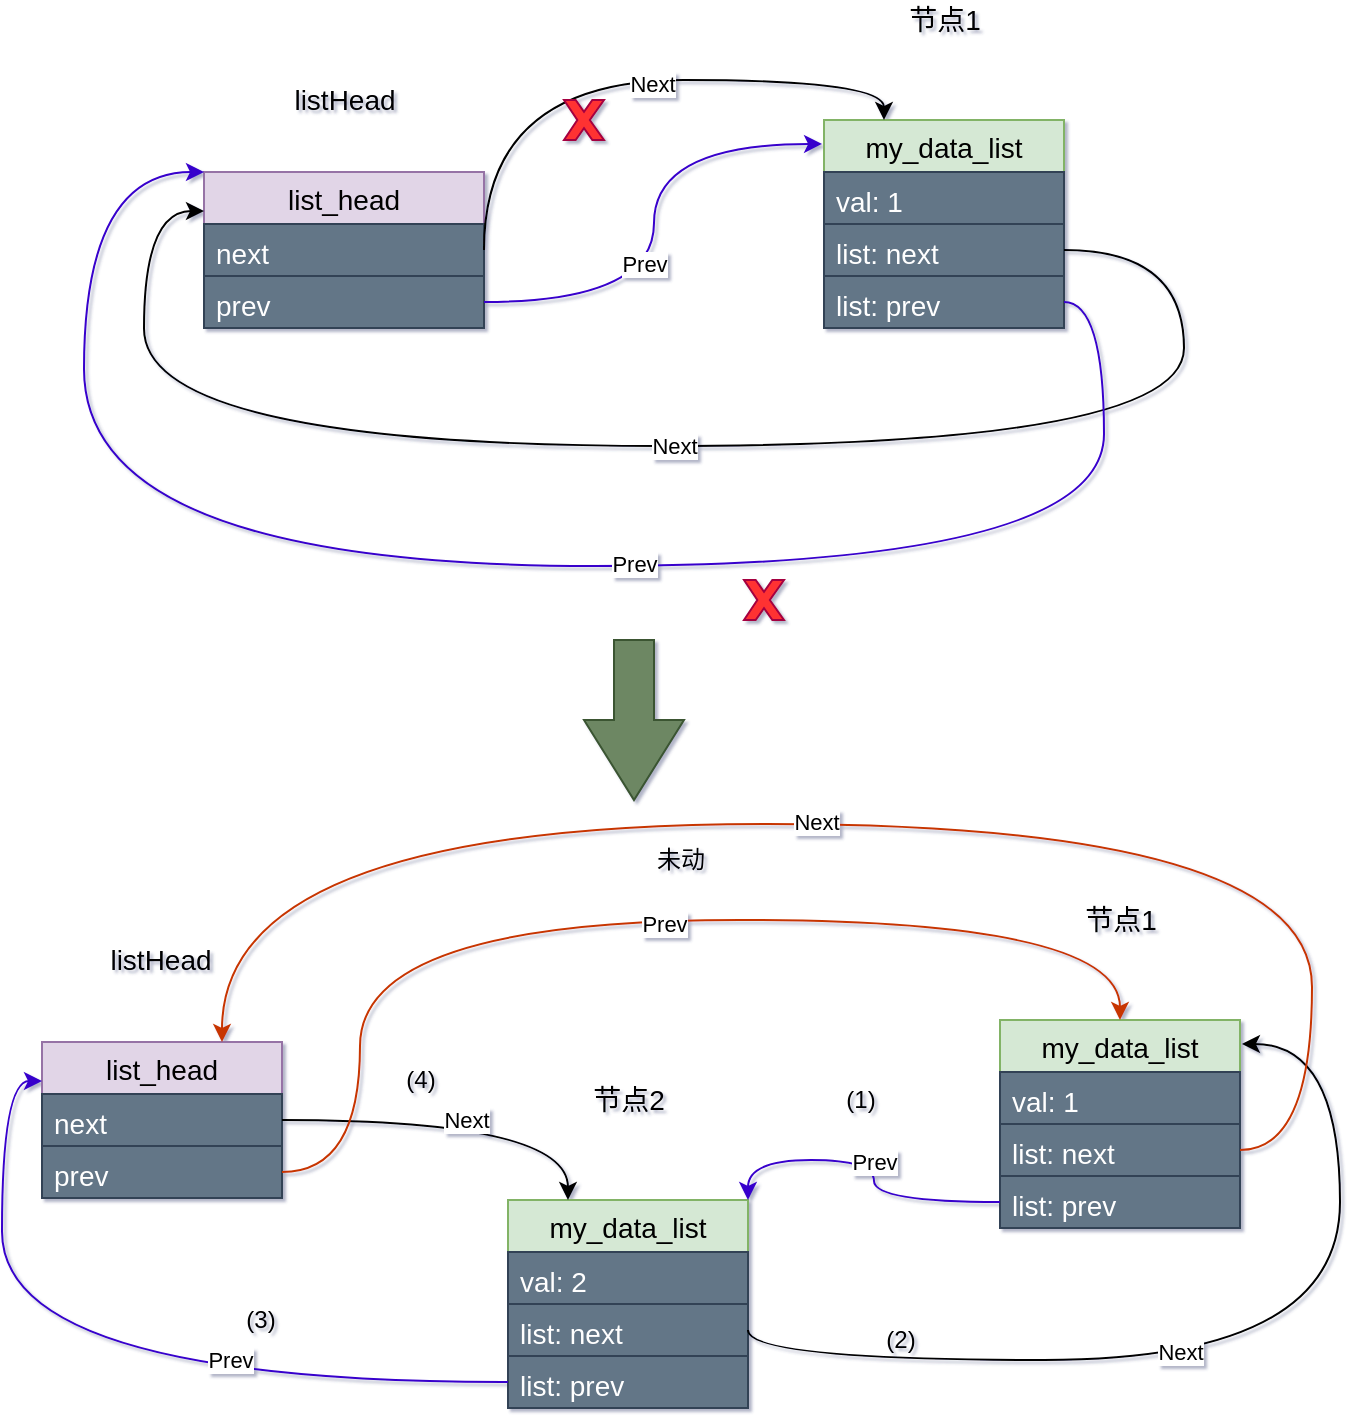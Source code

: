 <mxfile version="14.4.8" type="github">
  <diagram id="wLmYwv8RiDki7RKgNCyT" name="第 1 页">
    <mxGraphModel dx="1422" dy="706" grid="0" gridSize="10" guides="1" tooltips="1" connect="1" arrows="1" fold="1" page="1" pageScale="1" pageWidth="827" pageHeight="1169" math="0" shadow="1">
      <root>
        <mxCell id="0" />
        <mxCell id="1" parent="0" />
        <mxCell id="G8alca-e6VUIbrc9lNpL-111" value="" style="group" vertex="1" connectable="0" parent="1">
          <mxGeometry x="110" y="80" width="550" height="283" as="geometry" />
        </mxCell>
        <mxCell id="G8alca-e6VUIbrc9lNpL-112" value="" style="group" vertex="1" connectable="0" parent="G8alca-e6VUIbrc9lNpL-111">
          <mxGeometry x="370" width="120" height="164" as="geometry" />
        </mxCell>
        <mxCell id="G8alca-e6VUIbrc9lNpL-113" value="my_data_list" style="swimlane;fontStyle=0;childLayout=stackLayout;horizontal=1;startSize=26;fillColor=#d5e8d4;horizontalStack=0;resizeParent=1;resizeParentMax=0;resizeLast=0;collapsible=1;marginBottom=0;fontSize=14;strokeColor=#82b366;" vertex="1" parent="G8alca-e6VUIbrc9lNpL-112">
          <mxGeometry y="60" width="120" height="104" as="geometry" />
        </mxCell>
        <mxCell id="G8alca-e6VUIbrc9lNpL-114" value="val: 1" style="text;strokeColor=#314354;fillColor=#647687;align=left;verticalAlign=top;spacingLeft=4;spacingRight=4;overflow=hidden;rotatable=0;points=[[0,0.5],[1,0.5]];portConstraint=eastwest;fontColor=#ffffff;fontSize=14;" vertex="1" parent="G8alca-e6VUIbrc9lNpL-113">
          <mxGeometry y="26" width="120" height="26" as="geometry" />
        </mxCell>
        <mxCell id="G8alca-e6VUIbrc9lNpL-115" value="list: next" style="text;strokeColor=#314354;fillColor=#647687;align=left;verticalAlign=top;spacingLeft=4;spacingRight=4;overflow=hidden;rotatable=0;points=[[0,0.5],[1,0.5]];portConstraint=eastwest;fontColor=#ffffff;fontSize=14;" vertex="1" parent="G8alca-e6VUIbrc9lNpL-113">
          <mxGeometry y="52" width="120" height="26" as="geometry" />
        </mxCell>
        <mxCell id="G8alca-e6VUIbrc9lNpL-116" value="list: prev" style="text;strokeColor=#314354;fillColor=#647687;align=left;verticalAlign=top;spacingLeft=4;spacingRight=4;overflow=hidden;rotatable=0;points=[[0,0.5],[1,0.5]];portConstraint=eastwest;fontColor=#ffffff;fontSize=14;" vertex="1" parent="G8alca-e6VUIbrc9lNpL-113">
          <mxGeometry y="78" width="120" height="26" as="geometry" />
        </mxCell>
        <mxCell id="G8alca-e6VUIbrc9lNpL-117" value="节点1" style="text;html=1;align=center;verticalAlign=middle;resizable=0;points=[];autosize=1;fontSize=14;" vertex="1" parent="G8alca-e6VUIbrc9lNpL-112">
          <mxGeometry x="35" width="50" height="20" as="geometry" />
        </mxCell>
        <mxCell id="G8alca-e6VUIbrc9lNpL-118" value="list_head" style="swimlane;fontStyle=0;childLayout=stackLayout;horizontal=1;startSize=26;fillColor=#e1d5e7;horizontalStack=0;resizeParent=1;resizeParentMax=0;resizeLast=0;collapsible=1;marginBottom=0;fontSize=14;strokeColor=#9673a6;" vertex="1" parent="G8alca-e6VUIbrc9lNpL-111">
          <mxGeometry x="60" y="86" width="140" height="78" as="geometry" />
        </mxCell>
        <mxCell id="G8alca-e6VUIbrc9lNpL-119" value="next" style="text;strokeColor=#314354;fillColor=#647687;align=left;verticalAlign=top;spacingLeft=4;spacingRight=4;overflow=hidden;rotatable=0;points=[[0,0.5],[1,0.5]];portConstraint=eastwest;fontColor=#ffffff;fontSize=14;" vertex="1" parent="G8alca-e6VUIbrc9lNpL-118">
          <mxGeometry y="26" width="140" height="26" as="geometry" />
        </mxCell>
        <mxCell id="G8alca-e6VUIbrc9lNpL-120" value="prev" style="text;strokeColor=#314354;fillColor=#647687;align=left;verticalAlign=top;spacingLeft=4;spacingRight=4;overflow=hidden;rotatable=0;points=[[0,0.5],[1,0.5]];portConstraint=eastwest;fontColor=#ffffff;fontSize=14;" vertex="1" parent="G8alca-e6VUIbrc9lNpL-118">
          <mxGeometry y="52" width="140" height="26" as="geometry" />
        </mxCell>
        <mxCell id="G8alca-e6VUIbrc9lNpL-121" value="listHead" style="text;html=1;align=center;verticalAlign=middle;resizable=0;points=[];autosize=1;fontSize=14;" vertex="1" parent="G8alca-e6VUIbrc9lNpL-111">
          <mxGeometry x="95" y="40" width="70" height="20" as="geometry" />
        </mxCell>
        <mxCell id="G8alca-e6VUIbrc9lNpL-122" style="edgeStyle=orthogonalEdgeStyle;curved=1;rounded=0;orthogonalLoop=1;jettySize=auto;html=1;exitX=1;exitY=0.5;exitDx=0;exitDy=0;entryX=-0.008;entryY=0.115;entryDx=0;entryDy=0;entryPerimeter=0;fillColor=#6a00ff;strokeColor=#3700CC;" edge="1" parent="G8alca-e6VUIbrc9lNpL-111" source="G8alca-e6VUIbrc9lNpL-120" target="G8alca-e6VUIbrc9lNpL-113">
          <mxGeometry relative="1" as="geometry" />
        </mxCell>
        <mxCell id="G8alca-e6VUIbrc9lNpL-123" value="Prev" style="edgeLabel;html=1;align=center;verticalAlign=middle;resizable=0;points=[];" vertex="1" connectable="0" parent="G8alca-e6VUIbrc9lNpL-122">
          <mxGeometry x="-0.161" y="5" relative="1" as="geometry">
            <mxPoint as="offset" />
          </mxGeometry>
        </mxCell>
        <mxCell id="G8alca-e6VUIbrc9lNpL-125" value="Next" style="edgeStyle=orthogonalEdgeStyle;curved=1;rounded=0;orthogonalLoop=1;jettySize=auto;html=1;exitX=1;exitY=0.5;exitDx=0;exitDy=0;entryX=0;entryY=0.25;entryDx=0;entryDy=0;" edge="1" parent="G8alca-e6VUIbrc9lNpL-111" source="G8alca-e6VUIbrc9lNpL-115" target="G8alca-e6VUIbrc9lNpL-118">
          <mxGeometry relative="1" as="geometry">
            <Array as="points">
              <mxPoint x="550" y="125" />
              <mxPoint x="550" y="223" />
              <mxPoint x="30" y="223" />
              <mxPoint x="30" y="106" />
            </Array>
          </mxGeometry>
        </mxCell>
        <mxCell id="G8alca-e6VUIbrc9lNpL-127" style="edgeStyle=orthogonalEdgeStyle;curved=1;rounded=0;orthogonalLoop=1;jettySize=auto;html=1;exitX=1;exitY=0.5;exitDx=0;exitDy=0;entryX=0;entryY=0;entryDx=0;entryDy=0;fillColor=#6a00ff;strokeColor=#3700CC;" edge="1" parent="G8alca-e6VUIbrc9lNpL-111" source="G8alca-e6VUIbrc9lNpL-116" target="G8alca-e6VUIbrc9lNpL-118">
          <mxGeometry relative="1" as="geometry">
            <Array as="points">
              <mxPoint x="510" y="151" />
              <mxPoint x="510" y="283" />
              <mxPoint y="283" />
              <mxPoint y="86" />
            </Array>
          </mxGeometry>
        </mxCell>
        <mxCell id="G8alca-e6VUIbrc9lNpL-128" value="Prev" style="edgeLabel;html=1;align=center;verticalAlign=middle;resizable=0;points=[];" vertex="1" connectable="0" parent="G8alca-e6VUIbrc9lNpL-127">
          <mxGeometry x="-0.158" y="-1" relative="1" as="geometry">
            <mxPoint as="offset" />
          </mxGeometry>
        </mxCell>
        <mxCell id="G8alca-e6VUIbrc9lNpL-130" style="edgeStyle=orthogonalEdgeStyle;curved=1;rounded=0;orthogonalLoop=1;jettySize=auto;html=1;exitX=1;exitY=0.5;exitDx=0;exitDy=0;entryX=0.25;entryY=0;entryDx=0;entryDy=0;" edge="1" parent="G8alca-e6VUIbrc9lNpL-111" source="G8alca-e6VUIbrc9lNpL-119" target="G8alca-e6VUIbrc9lNpL-113">
          <mxGeometry relative="1" as="geometry">
            <Array as="points">
              <mxPoint x="200" y="40" />
              <mxPoint x="400" y="40" />
            </Array>
          </mxGeometry>
        </mxCell>
        <mxCell id="G8alca-e6VUIbrc9lNpL-131" value="Next" style="edgeLabel;html=1;align=center;verticalAlign=middle;resizable=0;points=[];" vertex="1" connectable="0" parent="G8alca-e6VUIbrc9lNpL-130">
          <mxGeometry x="0.108" y="-2" relative="1" as="geometry">
            <mxPoint as="offset" />
          </mxGeometry>
        </mxCell>
        <mxCell id="G8alca-e6VUIbrc9lNpL-183" value="" style="verticalLabelPosition=bottom;verticalAlign=top;html=1;shape=mxgraph.basic.x;strokeColor=#A50040;fontColor=#ffffff;fillColor=#FF3333;" vertex="1" parent="G8alca-e6VUIbrc9lNpL-111">
          <mxGeometry x="240" y="50" width="20" height="20" as="geometry" />
        </mxCell>
        <mxCell id="G8alca-e6VUIbrc9lNpL-178" value="" style="verticalLabelPosition=bottom;verticalAlign=top;html=1;shape=mxgraph.basic.x;strokeColor=#A50040;fontColor=#ffffff;fillColor=#FF3333;" vertex="1" parent="1">
          <mxGeometry x="440" y="370" width="20" height="20" as="geometry" />
        </mxCell>
        <mxCell id="G8alca-e6VUIbrc9lNpL-199" value="" style="group" vertex="1" connectable="0" parent="1">
          <mxGeometry x="89" y="500" width="649" height="284" as="geometry" />
        </mxCell>
        <mxCell id="G8alca-e6VUIbrc9lNpL-155" value="" style="group" vertex="1" connectable="0" parent="G8alca-e6VUIbrc9lNpL-199">
          <mxGeometry x="233" y="120" width="120" height="164" as="geometry" />
        </mxCell>
        <mxCell id="G8alca-e6VUIbrc9lNpL-156" value="my_data_list" style="swimlane;fontStyle=0;childLayout=stackLayout;horizontal=1;startSize=26;fillColor=#d5e8d4;horizontalStack=0;resizeParent=1;resizeParentMax=0;resizeLast=0;collapsible=1;marginBottom=0;fontSize=14;strokeColor=#82b366;" vertex="1" parent="G8alca-e6VUIbrc9lNpL-155">
          <mxGeometry y="60" width="120" height="104" as="geometry" />
        </mxCell>
        <mxCell id="G8alca-e6VUIbrc9lNpL-157" value="val: 2" style="text;strokeColor=#314354;fillColor=#647687;align=left;verticalAlign=top;spacingLeft=4;spacingRight=4;overflow=hidden;rotatable=0;points=[[0,0.5],[1,0.5]];portConstraint=eastwest;fontColor=#ffffff;fontSize=14;" vertex="1" parent="G8alca-e6VUIbrc9lNpL-156">
          <mxGeometry y="26" width="120" height="26" as="geometry" />
        </mxCell>
        <mxCell id="G8alca-e6VUIbrc9lNpL-158" value="list: next" style="text;strokeColor=#314354;fillColor=#647687;align=left;verticalAlign=top;spacingLeft=4;spacingRight=4;overflow=hidden;rotatable=0;points=[[0,0.5],[1,0.5]];portConstraint=eastwest;fontColor=#ffffff;fontSize=14;" vertex="1" parent="G8alca-e6VUIbrc9lNpL-156">
          <mxGeometry y="52" width="120" height="26" as="geometry" />
        </mxCell>
        <mxCell id="G8alca-e6VUIbrc9lNpL-159" value="list: prev" style="text;strokeColor=#314354;fillColor=#647687;align=left;verticalAlign=top;spacingLeft=4;spacingRight=4;overflow=hidden;rotatable=0;points=[[0,0.5],[1,0.5]];portConstraint=eastwest;fontColor=#ffffff;fontSize=14;" vertex="1" parent="G8alca-e6VUIbrc9lNpL-156">
          <mxGeometry y="78" width="120" height="26" as="geometry" />
        </mxCell>
        <mxCell id="G8alca-e6VUIbrc9lNpL-160" value="节点2" style="text;html=1;align=center;verticalAlign=middle;resizable=0;points=[];autosize=1;fontSize=14;" vertex="1" parent="G8alca-e6VUIbrc9lNpL-155">
          <mxGeometry x="35" width="50" height="20" as="geometry" />
        </mxCell>
        <mxCell id="G8alca-e6VUIbrc9lNpL-161" value="list_head" style="swimlane;fontStyle=0;childLayout=stackLayout;horizontal=1;startSize=26;fillColor=#e1d5e7;horizontalStack=0;resizeParent=1;resizeParentMax=0;resizeLast=0;collapsible=1;marginBottom=0;fontSize=14;strokeColor=#9673a6;" vertex="1" parent="G8alca-e6VUIbrc9lNpL-199">
          <mxGeometry y="101" width="120" height="78" as="geometry" />
        </mxCell>
        <mxCell id="G8alca-e6VUIbrc9lNpL-162" value="next" style="text;strokeColor=#314354;fillColor=#647687;align=left;verticalAlign=top;spacingLeft=4;spacingRight=4;overflow=hidden;rotatable=0;points=[[0,0.5],[1,0.5]];portConstraint=eastwest;fontColor=#ffffff;fontSize=14;" vertex="1" parent="G8alca-e6VUIbrc9lNpL-161">
          <mxGeometry y="26" width="120" height="26" as="geometry" />
        </mxCell>
        <mxCell id="G8alca-e6VUIbrc9lNpL-163" value="prev" style="text;strokeColor=#314354;fillColor=#647687;align=left;verticalAlign=top;spacingLeft=4;spacingRight=4;overflow=hidden;rotatable=0;points=[[0,0.5],[1,0.5]];portConstraint=eastwest;fontColor=#ffffff;fontSize=14;" vertex="1" parent="G8alca-e6VUIbrc9lNpL-161">
          <mxGeometry y="52" width="120" height="26" as="geometry" />
        </mxCell>
        <mxCell id="G8alca-e6VUIbrc9lNpL-164" value="listHead" style="text;html=1;align=center;verticalAlign=middle;resizable=0;points=[];autosize=1;fontSize=14;" vertex="1" parent="G8alca-e6VUIbrc9lNpL-199">
          <mxGeometry x="24" y="50" width="70" height="20" as="geometry" />
        </mxCell>
        <mxCell id="G8alca-e6VUIbrc9lNpL-172" value="" style="group" vertex="1" connectable="0" parent="G8alca-e6VUIbrc9lNpL-199">
          <mxGeometry x="479" y="30" width="120" height="164" as="geometry" />
        </mxCell>
        <mxCell id="G8alca-e6VUIbrc9lNpL-173" value="my_data_list" style="swimlane;fontStyle=0;childLayout=stackLayout;horizontal=1;startSize=26;fillColor=#d5e8d4;horizontalStack=0;resizeParent=1;resizeParentMax=0;resizeLast=0;collapsible=1;marginBottom=0;fontSize=14;strokeColor=#82b366;" vertex="1" parent="G8alca-e6VUIbrc9lNpL-172">
          <mxGeometry y="60" width="120" height="104" as="geometry" />
        </mxCell>
        <mxCell id="G8alca-e6VUIbrc9lNpL-174" value="val: 1" style="text;strokeColor=#314354;fillColor=#647687;align=left;verticalAlign=top;spacingLeft=4;spacingRight=4;overflow=hidden;rotatable=0;points=[[0,0.5],[1,0.5]];portConstraint=eastwest;fontColor=#ffffff;fontSize=14;" vertex="1" parent="G8alca-e6VUIbrc9lNpL-173">
          <mxGeometry y="26" width="120" height="26" as="geometry" />
        </mxCell>
        <mxCell id="G8alca-e6VUIbrc9lNpL-175" value="list: next" style="text;strokeColor=#314354;fillColor=#647687;align=left;verticalAlign=top;spacingLeft=4;spacingRight=4;overflow=hidden;rotatable=0;points=[[0,0.5],[1,0.5]];portConstraint=eastwest;fontColor=#ffffff;fontSize=14;" vertex="1" parent="G8alca-e6VUIbrc9lNpL-173">
          <mxGeometry y="52" width="120" height="26" as="geometry" />
        </mxCell>
        <mxCell id="G8alca-e6VUIbrc9lNpL-176" value="list: prev" style="text;strokeColor=#314354;fillColor=#647687;align=left;verticalAlign=top;spacingLeft=4;spacingRight=4;overflow=hidden;rotatable=0;points=[[0,0.5],[1,0.5]];portConstraint=eastwest;fontColor=#ffffff;fontSize=14;" vertex="1" parent="G8alca-e6VUIbrc9lNpL-173">
          <mxGeometry y="78" width="120" height="26" as="geometry" />
        </mxCell>
        <mxCell id="G8alca-e6VUIbrc9lNpL-177" value="节点1" style="text;html=1;align=center;verticalAlign=middle;resizable=0;points=[];autosize=1;fontSize=14;" vertex="1" parent="G8alca-e6VUIbrc9lNpL-172">
          <mxGeometry x="35" width="50" height="20" as="geometry" />
        </mxCell>
        <mxCell id="G8alca-e6VUIbrc9lNpL-186" value="Prev" style="edgeStyle=orthogonalEdgeStyle;curved=1;rounded=0;orthogonalLoop=1;jettySize=auto;html=1;exitX=0;exitY=0.5;exitDx=0;exitDy=0;entryX=1;entryY=0;entryDx=0;entryDy=0;fillColor=#6a00ff;strokeColor=#3700CC;" edge="1" parent="G8alca-e6VUIbrc9lNpL-199" source="G8alca-e6VUIbrc9lNpL-176" target="G8alca-e6VUIbrc9lNpL-156">
          <mxGeometry relative="1" as="geometry" />
        </mxCell>
        <mxCell id="G8alca-e6VUIbrc9lNpL-187" style="edgeStyle=orthogonalEdgeStyle;curved=1;rounded=0;orthogonalLoop=1;jettySize=auto;html=1;exitX=1;exitY=0.5;exitDx=0;exitDy=0;entryX=1.008;entryY=0.115;entryDx=0;entryDy=0;entryPerimeter=0;" edge="1" parent="G8alca-e6VUIbrc9lNpL-199" source="G8alca-e6VUIbrc9lNpL-158" target="G8alca-e6VUIbrc9lNpL-173">
          <mxGeometry relative="1" as="geometry">
            <Array as="points">
              <mxPoint x="353" y="260" />
              <mxPoint x="649" y="260" />
              <mxPoint x="649" y="102" />
            </Array>
          </mxGeometry>
        </mxCell>
        <mxCell id="G8alca-e6VUIbrc9lNpL-188" value="Next" style="edgeLabel;html=1;align=center;verticalAlign=middle;resizable=0;points=[];" vertex="1" connectable="0" parent="G8alca-e6VUIbrc9lNpL-187">
          <mxGeometry x="-0.108" y="4" relative="1" as="geometry">
            <mxPoint as="offset" />
          </mxGeometry>
        </mxCell>
        <mxCell id="G8alca-e6VUIbrc9lNpL-189" value="(1)" style="text;html=1;align=center;verticalAlign=middle;resizable=0;points=[];autosize=1;" vertex="1" parent="G8alca-e6VUIbrc9lNpL-199">
          <mxGeometry x="394" y="120" width="30" height="20" as="geometry" />
        </mxCell>
        <mxCell id="G8alca-e6VUIbrc9lNpL-190" value="(2)" style="text;html=1;align=center;verticalAlign=middle;resizable=0;points=[];autosize=1;" vertex="1" parent="G8alca-e6VUIbrc9lNpL-199">
          <mxGeometry x="414" y="240" width="30" height="20" as="geometry" />
        </mxCell>
        <mxCell id="G8alca-e6VUIbrc9lNpL-191" style="edgeStyle=orthogonalEdgeStyle;curved=1;rounded=0;orthogonalLoop=1;jettySize=auto;html=1;exitX=0;exitY=0.5;exitDx=0;exitDy=0;entryX=0;entryY=0.25;entryDx=0;entryDy=0;fillColor=#6a00ff;strokeColor=#3700CC;" edge="1" parent="G8alca-e6VUIbrc9lNpL-199" source="G8alca-e6VUIbrc9lNpL-159" target="G8alca-e6VUIbrc9lNpL-161">
          <mxGeometry relative="1" as="geometry" />
        </mxCell>
        <mxCell id="G8alca-e6VUIbrc9lNpL-193" value="Prev" style="edgeLabel;html=1;align=center;verticalAlign=middle;resizable=0;points=[];" vertex="1" connectable="0" parent="G8alca-e6VUIbrc9lNpL-191">
          <mxGeometry x="-0.344" y="-11" relative="1" as="geometry">
            <mxPoint as="offset" />
          </mxGeometry>
        </mxCell>
        <mxCell id="G8alca-e6VUIbrc9lNpL-192" value="Next" style="edgeStyle=orthogonalEdgeStyle;curved=1;rounded=0;orthogonalLoop=1;jettySize=auto;html=1;exitX=1;exitY=0.5;exitDx=0;exitDy=0;entryX=0.25;entryY=0;entryDx=0;entryDy=0;" edge="1" parent="G8alca-e6VUIbrc9lNpL-199" source="G8alca-e6VUIbrc9lNpL-162" target="G8alca-e6VUIbrc9lNpL-156">
          <mxGeometry relative="1" as="geometry" />
        </mxCell>
        <mxCell id="G8alca-e6VUIbrc9lNpL-194" value="(3)" style="text;html=1;align=center;verticalAlign=middle;resizable=0;points=[];autosize=1;" vertex="1" parent="G8alca-e6VUIbrc9lNpL-199">
          <mxGeometry x="94" y="230" width="30" height="20" as="geometry" />
        </mxCell>
        <mxCell id="G8alca-e6VUIbrc9lNpL-195" value="(4)" style="text;html=1;align=center;verticalAlign=middle;resizable=0;points=[];autosize=1;" vertex="1" parent="G8alca-e6VUIbrc9lNpL-199">
          <mxGeometry x="174" y="110" width="30" height="20" as="geometry" />
        </mxCell>
        <mxCell id="G8alca-e6VUIbrc9lNpL-196" style="edgeStyle=orthogonalEdgeStyle;curved=1;rounded=0;orthogonalLoop=1;jettySize=auto;html=1;exitX=1;exitY=0.5;exitDx=0;exitDy=0;entryX=0.5;entryY=0;entryDx=0;entryDy=0;fillColor=#fa6800;strokeColor=#C73500;" edge="1" parent="G8alca-e6VUIbrc9lNpL-199" source="G8alca-e6VUIbrc9lNpL-163" target="G8alca-e6VUIbrc9lNpL-173">
          <mxGeometry relative="1" as="geometry">
            <Array as="points">
              <mxPoint x="159" y="166" />
              <mxPoint x="159" y="40" />
              <mxPoint x="539" y="40" />
            </Array>
          </mxGeometry>
        </mxCell>
        <mxCell id="G8alca-e6VUIbrc9lNpL-197" value="Prev" style="edgeLabel;html=1;align=center;verticalAlign=middle;resizable=0;points=[];" vertex="1" connectable="0" parent="G8alca-e6VUIbrc9lNpL-196">
          <mxGeometry x="0.066" y="-2" relative="1" as="geometry">
            <mxPoint as="offset" />
          </mxGeometry>
        </mxCell>
        <mxCell id="G8alca-e6VUIbrc9lNpL-198" value="未动" style="text;html=1;align=center;verticalAlign=middle;resizable=0;points=[];autosize=1;" vertex="1" parent="G8alca-e6VUIbrc9lNpL-199">
          <mxGeometry x="299" width="40" height="20" as="geometry" />
        </mxCell>
        <mxCell id="G8alca-e6VUIbrc9lNpL-201" style="edgeStyle=orthogonalEdgeStyle;curved=1;rounded=0;orthogonalLoop=1;jettySize=auto;html=1;exitX=1;exitY=0.5;exitDx=0;exitDy=0;entryX=0.75;entryY=0;entryDx=0;entryDy=0;fillColor=#fa6800;strokeColor=#C73500;" edge="1" parent="G8alca-e6VUIbrc9lNpL-199" source="G8alca-e6VUIbrc9lNpL-175" target="G8alca-e6VUIbrc9lNpL-161">
          <mxGeometry relative="1" as="geometry">
            <Array as="points">
              <mxPoint x="635" y="155" />
              <mxPoint x="635" y="-8" />
              <mxPoint x="90" y="-8" />
            </Array>
          </mxGeometry>
        </mxCell>
        <mxCell id="G8alca-e6VUIbrc9lNpL-202" value="Next" style="edgeLabel;html=1;align=center;verticalAlign=middle;resizable=0;points=[];" vertex="1" connectable="0" parent="G8alca-e6VUIbrc9lNpL-201">
          <mxGeometry x="0.048" y="-1" relative="1" as="geometry">
            <mxPoint as="offset" />
          </mxGeometry>
        </mxCell>
        <mxCell id="G8alca-e6VUIbrc9lNpL-200" value="" style="html=1;shadow=0;dashed=0;align=center;verticalAlign=middle;shape=mxgraph.arrows2.arrow;dy=0.6;dx=40;direction=south;notch=0;fillColor=#6d8764;strokeColor=#3A5431;fontColor=#ffffff;" vertex="1" parent="1">
          <mxGeometry x="360" y="400" width="50" height="80" as="geometry" />
        </mxCell>
      </root>
    </mxGraphModel>
  </diagram>
</mxfile>
